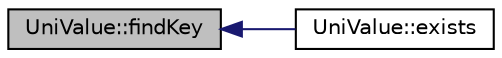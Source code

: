 digraph "UniValue::findKey"
{
  edge [fontname="Helvetica",fontsize="10",labelfontname="Helvetica",labelfontsize="10"];
  node [fontname="Helvetica",fontsize="10",shape=record];
  rankdir="LR";
  Node36 [label="UniValue::findKey",height=0.2,width=0.4,color="black", fillcolor="grey75", style="filled", fontcolor="black"];
  Node36 -> Node37 [dir="back",color="midnightblue",fontsize="10",style="solid",fontname="Helvetica"];
  Node37 [label="UniValue::exists",height=0.2,width=0.4,color="black", fillcolor="white", style="filled",URL="$class_uni_value.html#aad13d343dbda293251205e37d8b83c27"];
}
